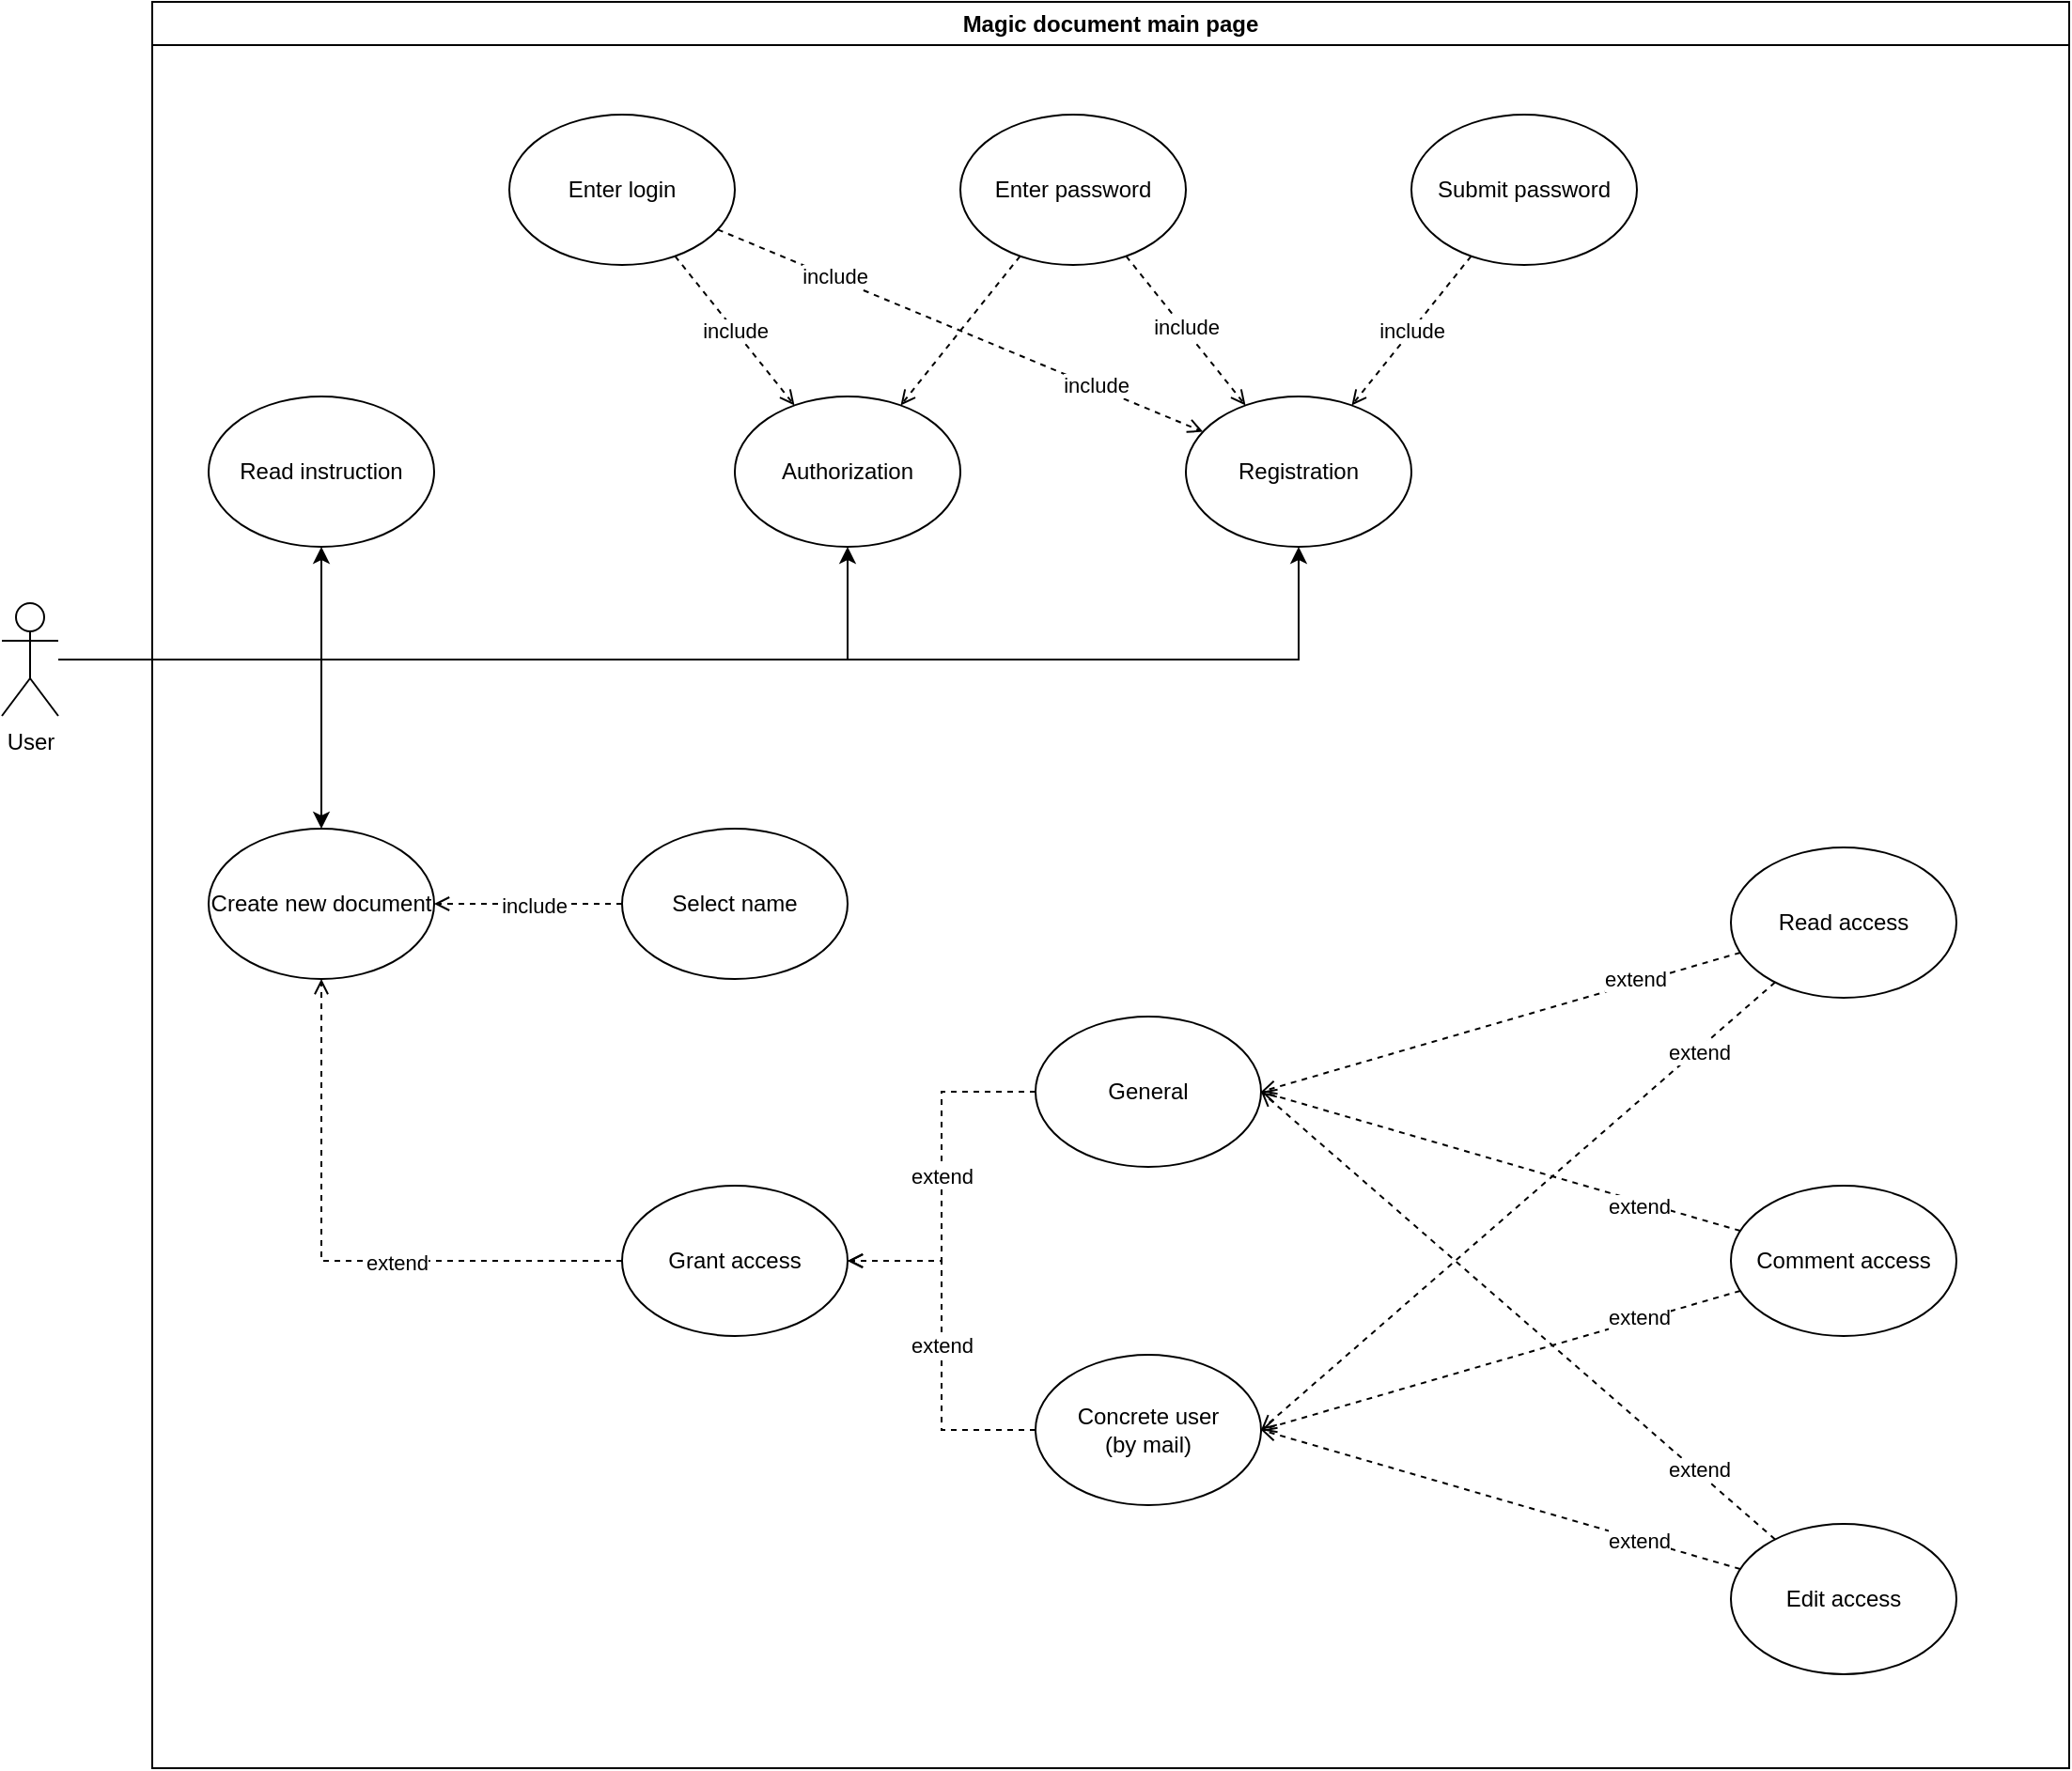 <mxfile version="22.0.8" type="github">
  <diagram name="Страница — 1" id="MkLtNafajizYG9asPIRC">
    <mxGraphModel dx="1514" dy="2063" grid="1" gridSize="10" guides="1" tooltips="1" connect="1" arrows="1" fold="1" page="1" pageScale="1" pageWidth="827" pageHeight="1169" math="0" shadow="0">
      <root>
        <mxCell id="0" />
        <mxCell id="1" parent="0" />
        <mxCell id="CWqJ3quyl7Pq7LgmfmJd-64" style="edgeStyle=orthogonalEdgeStyle;rounded=0;orthogonalLoop=1;jettySize=auto;html=1;" edge="1" parent="1" source="CWqJ3quyl7Pq7LgmfmJd-1" target="CWqJ3quyl7Pq7LgmfmJd-6">
          <mxGeometry relative="1" as="geometry" />
        </mxCell>
        <mxCell id="CWqJ3quyl7Pq7LgmfmJd-65" style="edgeStyle=orthogonalEdgeStyle;rounded=0;orthogonalLoop=1;jettySize=auto;html=1;entryX=0.5;entryY=1;entryDx=0;entryDy=0;" edge="1" parent="1" source="CWqJ3quyl7Pq7LgmfmJd-1" target="CWqJ3quyl7Pq7LgmfmJd-12">
          <mxGeometry relative="1" as="geometry" />
        </mxCell>
        <mxCell id="CWqJ3quyl7Pq7LgmfmJd-66" style="edgeStyle=orthogonalEdgeStyle;rounded=0;orthogonalLoop=1;jettySize=auto;html=1;entryX=0.5;entryY=1;entryDx=0;entryDy=0;" edge="1" parent="1" source="CWqJ3quyl7Pq7LgmfmJd-1" target="CWqJ3quyl7Pq7LgmfmJd-11">
          <mxGeometry relative="1" as="geometry" />
        </mxCell>
        <mxCell id="CWqJ3quyl7Pq7LgmfmJd-92" style="edgeStyle=orthogonalEdgeStyle;rounded=0;orthogonalLoop=1;jettySize=auto;html=1;entryX=0.5;entryY=1;entryDx=0;entryDy=0;" edge="1" parent="1" source="CWqJ3quyl7Pq7LgmfmJd-1" target="CWqJ3quyl7Pq7LgmfmJd-91">
          <mxGeometry relative="1" as="geometry" />
        </mxCell>
        <mxCell id="CWqJ3quyl7Pq7LgmfmJd-1" value="User" style="shape=umlActor;verticalLabelPosition=bottom;verticalAlign=top;html=1;outlineConnect=0;" vertex="1" parent="1">
          <mxGeometry x="110" y="310" width="30" height="60" as="geometry" />
        </mxCell>
        <mxCell id="CWqJ3quyl7Pq7LgmfmJd-4" value="Magic document main page" style="swimlane;whiteSpace=wrap;html=1;" vertex="1" parent="1">
          <mxGeometry x="190" y="-10" width="1020" height="940" as="geometry" />
        </mxCell>
        <mxCell id="CWqJ3quyl7Pq7LgmfmJd-6" value="Create new document" style="ellipse;whiteSpace=wrap;html=1;" vertex="1" parent="CWqJ3quyl7Pq7LgmfmJd-4">
          <mxGeometry x="30" y="440" width="120" height="80" as="geometry" />
        </mxCell>
        <mxCell id="CWqJ3quyl7Pq7LgmfmJd-8" style="edgeStyle=orthogonalEdgeStyle;rounded=0;orthogonalLoop=1;jettySize=auto;html=1;dashed=1;endArrow=open;endFill=0;entryX=1;entryY=0.5;entryDx=0;entryDy=0;" edge="1" parent="CWqJ3quyl7Pq7LgmfmJd-4" source="CWqJ3quyl7Pq7LgmfmJd-7" target="CWqJ3quyl7Pq7LgmfmJd-6">
          <mxGeometry relative="1" as="geometry">
            <mxPoint x="90" y="530" as="targetPoint" />
          </mxGeometry>
        </mxCell>
        <mxCell id="CWqJ3quyl7Pq7LgmfmJd-10" value="include" style="edgeLabel;html=1;align=center;verticalAlign=middle;resizable=0;points=[];" vertex="1" connectable="0" parent="CWqJ3quyl7Pq7LgmfmJd-8">
          <mxGeometry x="-0.063" y="1" relative="1" as="geometry">
            <mxPoint as="offset" />
          </mxGeometry>
        </mxCell>
        <mxCell id="CWqJ3quyl7Pq7LgmfmJd-7" value="Select name" style="ellipse;whiteSpace=wrap;html=1;" vertex="1" parent="CWqJ3quyl7Pq7LgmfmJd-4">
          <mxGeometry x="250" y="440" width="120" height="80" as="geometry" />
        </mxCell>
        <mxCell id="CWqJ3quyl7Pq7LgmfmJd-11" value="Registration" style="ellipse;whiteSpace=wrap;html=1;" vertex="1" parent="CWqJ3quyl7Pq7LgmfmJd-4">
          <mxGeometry x="550" y="210" width="120" height="80" as="geometry" />
        </mxCell>
        <mxCell id="CWqJ3quyl7Pq7LgmfmJd-12" value="Authorization" style="ellipse;whiteSpace=wrap;html=1;" vertex="1" parent="CWqJ3quyl7Pq7LgmfmJd-4">
          <mxGeometry x="310" y="210" width="120" height="80" as="geometry" />
        </mxCell>
        <mxCell id="CWqJ3quyl7Pq7LgmfmJd-14" style="edgeStyle=orthogonalEdgeStyle;rounded=0;orthogonalLoop=1;jettySize=auto;html=1;dashed=1;endArrow=open;endFill=0;entryX=0.5;entryY=1;entryDx=0;entryDy=0;" edge="1" parent="CWqJ3quyl7Pq7LgmfmJd-4" source="CWqJ3quyl7Pq7LgmfmJd-13" target="CWqJ3quyl7Pq7LgmfmJd-6">
          <mxGeometry relative="1" as="geometry" />
        </mxCell>
        <mxCell id="CWqJ3quyl7Pq7LgmfmJd-15" value="extend" style="edgeLabel;html=1;align=center;verticalAlign=middle;resizable=0;points=[];" vertex="1" connectable="0" parent="CWqJ3quyl7Pq7LgmfmJd-14">
          <mxGeometry x="-0.227" y="1" relative="1" as="geometry">
            <mxPoint as="offset" />
          </mxGeometry>
        </mxCell>
        <mxCell id="CWqJ3quyl7Pq7LgmfmJd-13" value="Grant access" style="ellipse;whiteSpace=wrap;html=1;" vertex="1" parent="CWqJ3quyl7Pq7LgmfmJd-4">
          <mxGeometry x="250" y="630" width="120" height="80" as="geometry" />
        </mxCell>
        <mxCell id="CWqJ3quyl7Pq7LgmfmJd-69" value="extend" style="edgeStyle=orthogonalEdgeStyle;rounded=0;orthogonalLoop=1;jettySize=auto;html=1;entryX=1;entryY=0.5;entryDx=0;entryDy=0;dashed=1;endArrow=open;endFill=0;" edge="1" parent="CWqJ3quyl7Pq7LgmfmJd-4" source="CWqJ3quyl7Pq7LgmfmJd-16" target="CWqJ3quyl7Pq7LgmfmJd-13">
          <mxGeometry relative="1" as="geometry" />
        </mxCell>
        <mxCell id="CWqJ3quyl7Pq7LgmfmJd-16" value="General" style="ellipse;whiteSpace=wrap;html=1;" vertex="1" parent="CWqJ3quyl7Pq7LgmfmJd-4">
          <mxGeometry x="470" y="540" width="120" height="80" as="geometry" />
        </mxCell>
        <mxCell id="CWqJ3quyl7Pq7LgmfmJd-70" value="extend" style="edgeStyle=orthogonalEdgeStyle;rounded=0;orthogonalLoop=1;jettySize=auto;html=1;entryX=1;entryY=0.5;entryDx=0;entryDy=0;endArrow=open;endFill=0;dashed=1;" edge="1" parent="CWqJ3quyl7Pq7LgmfmJd-4" source="CWqJ3quyl7Pq7LgmfmJd-28" target="CWqJ3quyl7Pq7LgmfmJd-13">
          <mxGeometry relative="1" as="geometry" />
        </mxCell>
        <mxCell id="CWqJ3quyl7Pq7LgmfmJd-28" value="Concrete user&lt;br&gt;(by mail)" style="ellipse;whiteSpace=wrap;html=1;" vertex="1" parent="CWqJ3quyl7Pq7LgmfmJd-4">
          <mxGeometry x="470" y="720" width="120" height="80" as="geometry" />
        </mxCell>
        <mxCell id="CWqJ3quyl7Pq7LgmfmJd-57" style="orthogonalLoop=1;jettySize=auto;html=1;entryX=1;entryY=0.5;entryDx=0;entryDy=0;dashed=1;endArrow=open;endFill=0;" edge="1" parent="CWqJ3quyl7Pq7LgmfmJd-4" source="CWqJ3quyl7Pq7LgmfmJd-35" target="CWqJ3quyl7Pq7LgmfmJd-16">
          <mxGeometry relative="1" as="geometry" />
        </mxCell>
        <mxCell id="CWqJ3quyl7Pq7LgmfmJd-87" value="extend" style="edgeLabel;html=1;align=center;verticalAlign=middle;resizable=0;points=[];" vertex="1" connectable="0" parent="CWqJ3quyl7Pq7LgmfmJd-57">
          <mxGeometry x="-0.607" y="2" relative="1" as="geometry">
            <mxPoint x="-4" y="-1" as="offset" />
          </mxGeometry>
        </mxCell>
        <mxCell id="CWqJ3quyl7Pq7LgmfmJd-63" style="rounded=0;orthogonalLoop=1;jettySize=auto;html=1;entryX=1;entryY=0.5;entryDx=0;entryDy=0;dashed=1;endArrow=open;endFill=0;" edge="1" parent="CWqJ3quyl7Pq7LgmfmJd-4" source="CWqJ3quyl7Pq7LgmfmJd-35" target="CWqJ3quyl7Pq7LgmfmJd-28">
          <mxGeometry relative="1" as="geometry" />
        </mxCell>
        <mxCell id="CWqJ3quyl7Pq7LgmfmJd-88" value="extend" style="edgeLabel;html=1;align=center;verticalAlign=middle;resizable=0;points=[];" vertex="1" connectable="0" parent="CWqJ3quyl7Pq7LgmfmJd-63">
          <mxGeometry x="-0.657" y="1" relative="1" as="geometry">
            <mxPoint x="-11" as="offset" />
          </mxGeometry>
        </mxCell>
        <mxCell id="CWqJ3quyl7Pq7LgmfmJd-35" value="Comment access" style="ellipse;whiteSpace=wrap;html=1;" vertex="1" parent="CWqJ3quyl7Pq7LgmfmJd-4">
          <mxGeometry x="840" y="630" width="120" height="80" as="geometry" />
        </mxCell>
        <mxCell id="CWqJ3quyl7Pq7LgmfmJd-55" style="rounded=0;orthogonalLoop=1;jettySize=auto;html=1;entryX=1;entryY=0.5;entryDx=0;entryDy=0;endArrow=open;endFill=0;dashed=1;" edge="1" parent="CWqJ3quyl7Pq7LgmfmJd-4" source="CWqJ3quyl7Pq7LgmfmJd-53" target="CWqJ3quyl7Pq7LgmfmJd-28">
          <mxGeometry relative="1" as="geometry" />
        </mxCell>
        <mxCell id="CWqJ3quyl7Pq7LgmfmJd-90" value="extend" style="edgeLabel;html=1;align=center;verticalAlign=middle;resizable=0;points=[];" vertex="1" connectable="0" parent="CWqJ3quyl7Pq7LgmfmJd-55">
          <mxGeometry x="-0.577" relative="1" as="geometry">
            <mxPoint as="offset" />
          </mxGeometry>
        </mxCell>
        <mxCell id="CWqJ3quyl7Pq7LgmfmJd-62" style="rounded=0;orthogonalLoop=1;jettySize=auto;html=1;entryX=1;entryY=0.5;entryDx=0;entryDy=0;dashed=1;endArrow=open;endFill=0;" edge="1" parent="CWqJ3quyl7Pq7LgmfmJd-4" source="CWqJ3quyl7Pq7LgmfmJd-53" target="CWqJ3quyl7Pq7LgmfmJd-16">
          <mxGeometry relative="1" as="geometry" />
        </mxCell>
        <mxCell id="CWqJ3quyl7Pq7LgmfmJd-89" value="extend" style="edgeLabel;html=1;align=center;verticalAlign=middle;resizable=0;points=[];" vertex="1" connectable="0" parent="CWqJ3quyl7Pq7LgmfmJd-62">
          <mxGeometry x="-0.693" y="-1" relative="1" as="geometry">
            <mxPoint as="offset" />
          </mxGeometry>
        </mxCell>
        <mxCell id="CWqJ3quyl7Pq7LgmfmJd-53" value="Edit access" style="ellipse;whiteSpace=wrap;html=1;" vertex="1" parent="CWqJ3quyl7Pq7LgmfmJd-4">
          <mxGeometry x="840" y="810" width="120" height="80" as="geometry" />
        </mxCell>
        <mxCell id="CWqJ3quyl7Pq7LgmfmJd-60" style="orthogonalLoop=1;jettySize=auto;html=1;entryX=1;entryY=0.5;entryDx=0;entryDy=0;strokeColor=default;rounded=0;dashed=1;endArrow=open;endFill=0;" edge="1" parent="CWqJ3quyl7Pq7LgmfmJd-4" source="CWqJ3quyl7Pq7LgmfmJd-54" target="CWqJ3quyl7Pq7LgmfmJd-16">
          <mxGeometry relative="1" as="geometry" />
        </mxCell>
        <mxCell id="CWqJ3quyl7Pq7LgmfmJd-85" value="extend" style="edgeLabel;html=1;align=center;verticalAlign=middle;resizable=0;points=[];" vertex="1" connectable="0" parent="CWqJ3quyl7Pq7LgmfmJd-60">
          <mxGeometry x="-0.563" y="-2" relative="1" as="geometry">
            <mxPoint as="offset" />
          </mxGeometry>
        </mxCell>
        <mxCell id="CWqJ3quyl7Pq7LgmfmJd-61" style="rounded=0;orthogonalLoop=1;jettySize=auto;html=1;entryX=1;entryY=0.5;entryDx=0;entryDy=0;endArrow=open;endFill=0;dashed=1;" edge="1" parent="CWqJ3quyl7Pq7LgmfmJd-4" source="CWqJ3quyl7Pq7LgmfmJd-54" target="CWqJ3quyl7Pq7LgmfmJd-28">
          <mxGeometry relative="1" as="geometry" />
        </mxCell>
        <mxCell id="CWqJ3quyl7Pq7LgmfmJd-86" value="extend" style="edgeLabel;html=1;align=center;verticalAlign=middle;resizable=0;points=[];" vertex="1" connectable="0" parent="CWqJ3quyl7Pq7LgmfmJd-61">
          <mxGeometry x="-0.693" y="1" relative="1" as="geometry">
            <mxPoint as="offset" />
          </mxGeometry>
        </mxCell>
        <mxCell id="CWqJ3quyl7Pq7LgmfmJd-54" value="Read access" style="ellipse;whiteSpace=wrap;html=1;" vertex="1" parent="CWqJ3quyl7Pq7LgmfmJd-4">
          <mxGeometry x="840" y="450" width="120" height="80" as="geometry" />
        </mxCell>
        <mxCell id="CWqJ3quyl7Pq7LgmfmJd-74" value="include" style="rounded=0;orthogonalLoop=1;jettySize=auto;html=1;dashed=1;endArrow=open;endFill=0;" edge="1" parent="CWqJ3quyl7Pq7LgmfmJd-4" source="CWqJ3quyl7Pq7LgmfmJd-67" target="CWqJ3quyl7Pq7LgmfmJd-12">
          <mxGeometry relative="1" as="geometry" />
        </mxCell>
        <mxCell id="CWqJ3quyl7Pq7LgmfmJd-77" style="rounded=0;orthogonalLoop=1;jettySize=auto;html=1;dashed=1;endArrow=open;endFill=0;" edge="1" parent="CWqJ3quyl7Pq7LgmfmJd-4" source="CWqJ3quyl7Pq7LgmfmJd-67" target="CWqJ3quyl7Pq7LgmfmJd-11">
          <mxGeometry relative="1" as="geometry" />
        </mxCell>
        <mxCell id="CWqJ3quyl7Pq7LgmfmJd-83" value="include" style="edgeLabel;html=1;align=center;verticalAlign=middle;resizable=0;points=[];" vertex="1" connectable="0" parent="CWqJ3quyl7Pq7LgmfmJd-77">
          <mxGeometry x="0.552" y="1" relative="1" as="geometry">
            <mxPoint as="offset" />
          </mxGeometry>
        </mxCell>
        <mxCell id="CWqJ3quyl7Pq7LgmfmJd-84" value="include" style="edgeLabel;html=1;align=center;verticalAlign=middle;resizable=0;points=[];" vertex="1" connectable="0" parent="CWqJ3quyl7Pq7LgmfmJd-77">
          <mxGeometry x="-0.525" y="1" relative="1" as="geometry">
            <mxPoint as="offset" />
          </mxGeometry>
        </mxCell>
        <mxCell id="CWqJ3quyl7Pq7LgmfmJd-67" value="Enter login" style="ellipse;whiteSpace=wrap;html=1;" vertex="1" parent="CWqJ3quyl7Pq7LgmfmJd-4">
          <mxGeometry x="190" y="60" width="120" height="80" as="geometry" />
        </mxCell>
        <mxCell id="CWqJ3quyl7Pq7LgmfmJd-75" style="rounded=0;orthogonalLoop=1;jettySize=auto;html=1;dashed=1;endArrow=open;endFill=0;" edge="1" parent="CWqJ3quyl7Pq7LgmfmJd-4" source="CWqJ3quyl7Pq7LgmfmJd-71" target="CWqJ3quyl7Pq7LgmfmJd-12">
          <mxGeometry relative="1" as="geometry" />
        </mxCell>
        <mxCell id="CWqJ3quyl7Pq7LgmfmJd-76" style="rounded=0;orthogonalLoop=1;jettySize=auto;html=1;dashed=1;endArrow=open;endFill=0;" edge="1" parent="CWqJ3quyl7Pq7LgmfmJd-4" source="CWqJ3quyl7Pq7LgmfmJd-71" target="CWqJ3quyl7Pq7LgmfmJd-11">
          <mxGeometry relative="1" as="geometry" />
        </mxCell>
        <mxCell id="CWqJ3quyl7Pq7LgmfmJd-82" value="include" style="edgeLabel;html=1;align=center;verticalAlign=middle;resizable=0;points=[];" vertex="1" connectable="0" parent="CWqJ3quyl7Pq7LgmfmJd-76">
          <mxGeometry x="-0.044" y="1" relative="1" as="geometry">
            <mxPoint as="offset" />
          </mxGeometry>
        </mxCell>
        <mxCell id="CWqJ3quyl7Pq7LgmfmJd-71" value="Enter password" style="ellipse;whiteSpace=wrap;html=1;" vertex="1" parent="CWqJ3quyl7Pq7LgmfmJd-4">
          <mxGeometry x="430" y="60" width="120" height="80" as="geometry" />
        </mxCell>
        <mxCell id="CWqJ3quyl7Pq7LgmfmJd-78" value="include" style="rounded=0;orthogonalLoop=1;jettySize=auto;html=1;dashed=1;endArrow=open;endFill=0;" edge="1" parent="CWqJ3quyl7Pq7LgmfmJd-4" source="CWqJ3quyl7Pq7LgmfmJd-72" target="CWqJ3quyl7Pq7LgmfmJd-11">
          <mxGeometry relative="1" as="geometry" />
        </mxCell>
        <mxCell id="CWqJ3quyl7Pq7LgmfmJd-72" value="Submit password" style="ellipse;whiteSpace=wrap;html=1;" vertex="1" parent="CWqJ3quyl7Pq7LgmfmJd-4">
          <mxGeometry x="670" y="60" width="120" height="80" as="geometry" />
        </mxCell>
        <mxCell id="CWqJ3quyl7Pq7LgmfmJd-91" value="Read instruction" style="ellipse;whiteSpace=wrap;html=1;" vertex="1" parent="CWqJ3quyl7Pq7LgmfmJd-4">
          <mxGeometry x="30" y="210" width="120" height="80" as="geometry" />
        </mxCell>
      </root>
    </mxGraphModel>
  </diagram>
</mxfile>
